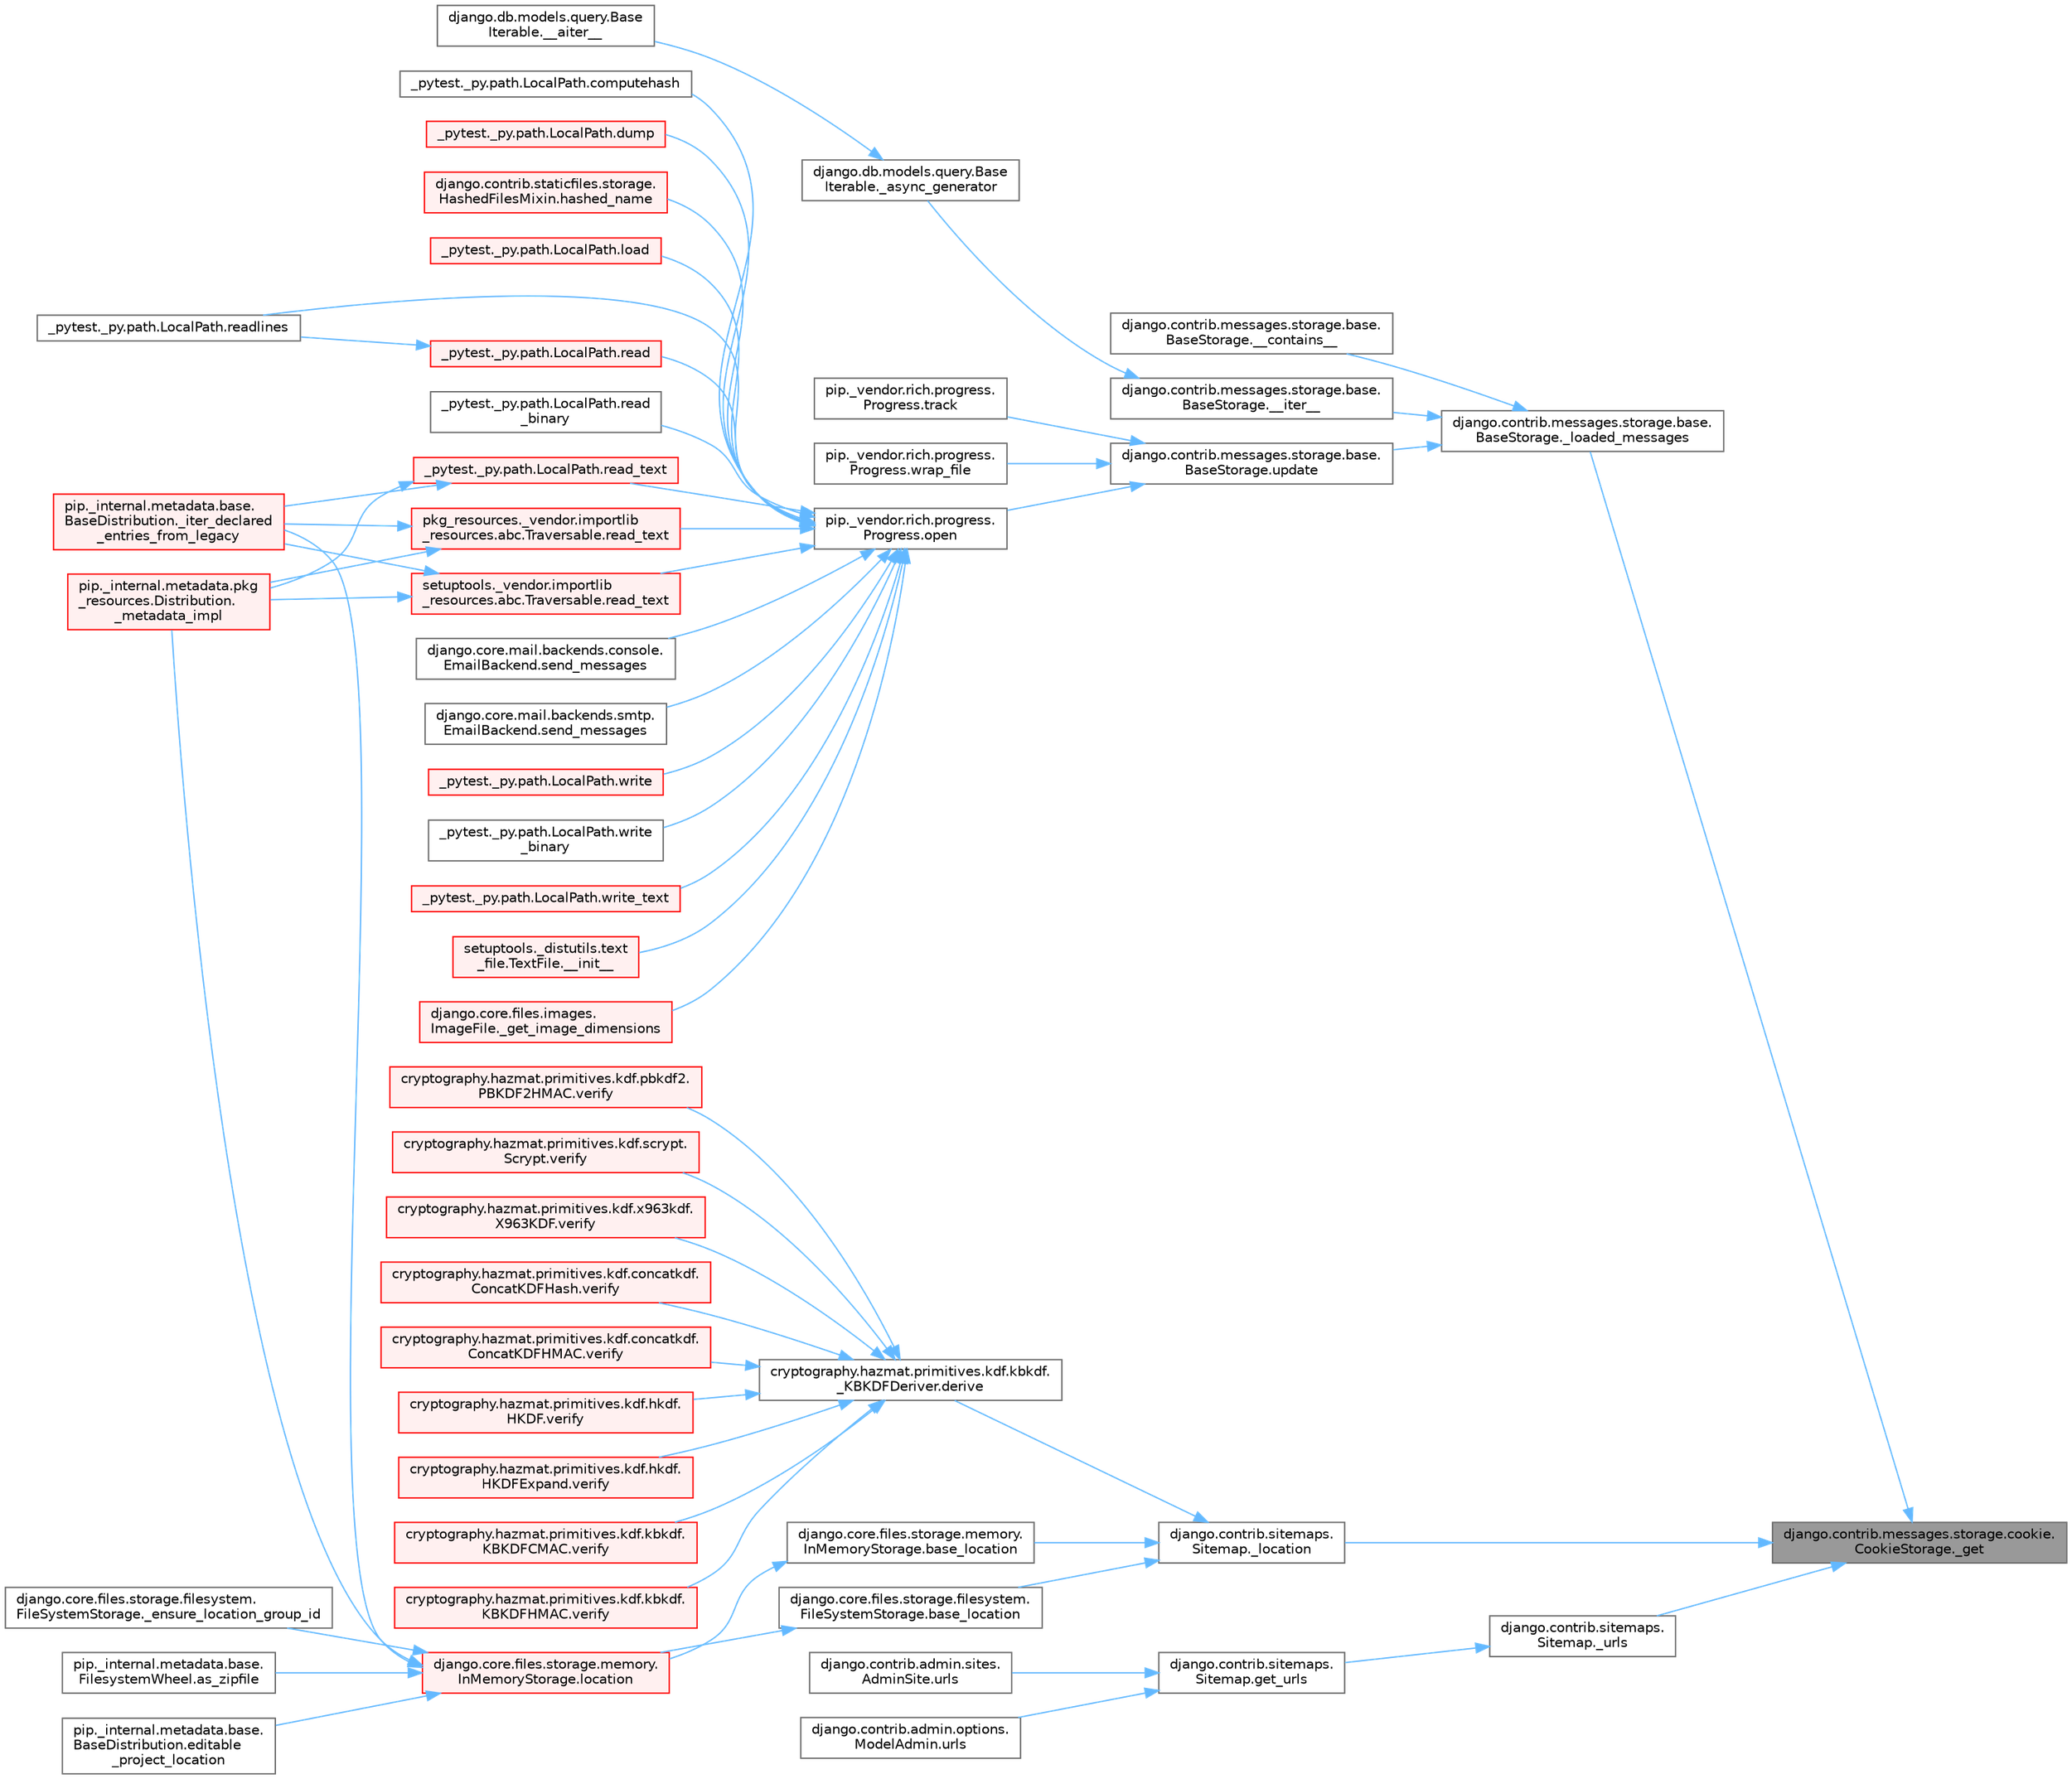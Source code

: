 digraph "django.contrib.messages.storage.cookie.CookieStorage._get"
{
 // LATEX_PDF_SIZE
  bgcolor="transparent";
  edge [fontname=Helvetica,fontsize=10,labelfontname=Helvetica,labelfontsize=10];
  node [fontname=Helvetica,fontsize=10,shape=box,height=0.2,width=0.4];
  rankdir="RL";
  Node1 [id="Node000001",label="django.contrib.messages.storage.cookie.\lCookieStorage._get",height=0.2,width=0.4,color="gray40", fillcolor="grey60", style="filled", fontcolor="black",tooltip=" "];
  Node1 -> Node2 [id="edge1_Node000001_Node000002",dir="back",color="steelblue1",style="solid",tooltip=" "];
  Node2 [id="Node000002",label="django.contrib.messages.storage.base.\lBaseStorage._loaded_messages",height=0.2,width=0.4,color="grey40", fillcolor="white", style="filled",URL="$classdjango_1_1contrib_1_1messages_1_1storage_1_1base_1_1_base_storage.html#aae271e69706ef6bcb050affc180b81e1",tooltip=" "];
  Node2 -> Node3 [id="edge2_Node000002_Node000003",dir="back",color="steelblue1",style="solid",tooltip=" "];
  Node3 [id="Node000003",label="django.contrib.messages.storage.base.\lBaseStorage.__contains__",height=0.2,width=0.4,color="grey40", fillcolor="white", style="filled",URL="$classdjango_1_1contrib_1_1messages_1_1storage_1_1base_1_1_base_storage.html#aa0b6fbe6aacbe913194613f52754053d",tooltip=" "];
  Node2 -> Node4 [id="edge3_Node000002_Node000004",dir="back",color="steelblue1",style="solid",tooltip=" "];
  Node4 [id="Node000004",label="django.contrib.messages.storage.base.\lBaseStorage.__iter__",height=0.2,width=0.4,color="grey40", fillcolor="white", style="filled",URL="$classdjango_1_1contrib_1_1messages_1_1storage_1_1base_1_1_base_storage.html#a89c594a6d79beed25f3396208bd84400",tooltip=" "];
  Node4 -> Node5 [id="edge4_Node000004_Node000005",dir="back",color="steelblue1",style="solid",tooltip=" "];
  Node5 [id="Node000005",label="django.db.models.query.Base\lIterable._async_generator",height=0.2,width=0.4,color="grey40", fillcolor="white", style="filled",URL="$classdjango_1_1db_1_1models_1_1query_1_1_base_iterable.html#a3ecc2267976bc6628d1fe84d78355144",tooltip=" "];
  Node5 -> Node6 [id="edge5_Node000005_Node000006",dir="back",color="steelblue1",style="solid",tooltip=" "];
  Node6 [id="Node000006",label="django.db.models.query.Base\lIterable.__aiter__",height=0.2,width=0.4,color="grey40", fillcolor="white", style="filled",URL="$classdjango_1_1db_1_1models_1_1query_1_1_base_iterable.html#a43cb23849277ca87b702f8431492e8d9",tooltip=" "];
  Node2 -> Node7 [id="edge6_Node000002_Node000007",dir="back",color="steelblue1",style="solid",tooltip=" "];
  Node7 [id="Node000007",label="django.contrib.messages.storage.base.\lBaseStorage.update",height=0.2,width=0.4,color="grey40", fillcolor="white", style="filled",URL="$classdjango_1_1contrib_1_1messages_1_1storage_1_1base_1_1_base_storage.html#a6e7b6b257bc8af4bd1d58d53235679a2",tooltip=" "];
  Node7 -> Node8 [id="edge7_Node000007_Node000008",dir="back",color="steelblue1",style="solid",tooltip=" "];
  Node8 [id="Node000008",label="pip._vendor.rich.progress.\lProgress.open",height=0.2,width=0.4,color="grey40", fillcolor="white", style="filled",URL="$classpip_1_1__vendor_1_1rich_1_1progress_1_1_progress.html#a204bface9fc63d04e72844b751bcd8e3",tooltip=" "];
  Node8 -> Node9 [id="edge8_Node000008_Node000009",dir="back",color="steelblue1",style="solid",tooltip=" "];
  Node9 [id="Node000009",label="setuptools._distutils.text\l_file.TextFile.__init__",height=0.2,width=0.4,color="red", fillcolor="#FFF0F0", style="filled",URL="$classsetuptools_1_1__distutils_1_1text__file_1_1_text_file.html#aeb26f34e394b4e658295391382cc8813",tooltip=" "];
  Node8 -> Node41 [id="edge9_Node000008_Node000041",dir="back",color="steelblue1",style="solid",tooltip=" "];
  Node41 [id="Node000041",label="django.core.files.images.\lImageFile._get_image_dimensions",height=0.2,width=0.4,color="red", fillcolor="#FFF0F0", style="filled",URL="$classdjango_1_1core_1_1files_1_1images_1_1_image_file.html#a2832e2235f63c851f4652a4ea59ec924",tooltip=" "];
  Node8 -> Node816 [id="edge10_Node000008_Node000816",dir="back",color="steelblue1",style="solid",tooltip=" "];
  Node816 [id="Node000816",label="_pytest._py.path.LocalPath.computehash",height=0.2,width=0.4,color="grey40", fillcolor="white", style="filled",URL="$class__pytest_1_1__py_1_1path_1_1_local_path.html#aa82d067bed26e6655d315d858254160b",tooltip=" "];
  Node8 -> Node817 [id="edge11_Node000008_Node000817",dir="back",color="steelblue1",style="solid",tooltip=" "];
  Node817 [id="Node000817",label="_pytest._py.path.LocalPath.dump",height=0.2,width=0.4,color="red", fillcolor="#FFF0F0", style="filled",URL="$class__pytest_1_1__py_1_1path_1_1_local_path.html#a2f45e7b54f2823ed6746a19107ae68b4",tooltip=" "];
  Node8 -> Node559 [id="edge12_Node000008_Node000559",dir="back",color="steelblue1",style="solid",tooltip=" "];
  Node559 [id="Node000559",label="django.contrib.staticfiles.storage.\lHashedFilesMixin.hashed_name",height=0.2,width=0.4,color="red", fillcolor="#FFF0F0", style="filled",URL="$classdjango_1_1contrib_1_1staticfiles_1_1storage_1_1_hashed_files_mixin.html#aa30283e5d1a2177cf975b44ae95e45e4",tooltip=" "];
  Node8 -> Node819 [id="edge13_Node000008_Node000819",dir="back",color="steelblue1",style="solid",tooltip=" "];
  Node819 [id="Node000819",label="_pytest._py.path.LocalPath.load",height=0.2,width=0.4,color="red", fillcolor="#FFF0F0", style="filled",URL="$class__pytest_1_1__py_1_1path_1_1_local_path.html#a284b118886fe9a033c146647826faf72",tooltip=" "];
  Node8 -> Node820 [id="edge14_Node000008_Node000820",dir="back",color="steelblue1",style="solid",tooltip=" "];
  Node820 [id="Node000820",label="_pytest._py.path.LocalPath.read",height=0.2,width=0.4,color="red", fillcolor="#FFF0F0", style="filled",URL="$class__pytest_1_1__py_1_1path_1_1_local_path.html#a8640b65f715ce8a258379deb78a68fd8",tooltip=" "];
  Node820 -> Node1107 [id="edge15_Node000820_Node001107",dir="back",color="steelblue1",style="solid",tooltip=" "];
  Node1107 [id="Node001107",label="_pytest._py.path.LocalPath.readlines",height=0.2,width=0.4,color="grey40", fillcolor="white", style="filled",URL="$class__pytest_1_1__py_1_1path_1_1_local_path.html#ab4ae86092b85919c6d43e793d049c3b3",tooltip=" "];
  Node8 -> Node856 [id="edge16_Node000008_Node000856",dir="back",color="steelblue1",style="solid",tooltip=" "];
  Node856 [id="Node000856",label="_pytest._py.path.LocalPath.read\l_binary",height=0.2,width=0.4,color="grey40", fillcolor="white", style="filled",URL="$class__pytest_1_1__py_1_1path_1_1_local_path.html#adc47986c47c70f2b5889b85af157cd59",tooltip=" "];
  Node8 -> Node857 [id="edge17_Node000008_Node000857",dir="back",color="steelblue1",style="solid",tooltip=" "];
  Node857 [id="Node000857",label="_pytest._py.path.LocalPath.read_text",height=0.2,width=0.4,color="red", fillcolor="#FFF0F0", style="filled",URL="$class__pytest_1_1__py_1_1path_1_1_local_path.html#aea3efa14b998c32e27f6604263858398",tooltip=" "];
  Node857 -> Node615 [id="edge18_Node000857_Node000615",dir="back",color="steelblue1",style="solid",tooltip=" "];
  Node615 [id="Node000615",label="pip._internal.metadata.base.\lBaseDistribution._iter_declared\l_entries_from_legacy",height=0.2,width=0.4,color="red", fillcolor="#FFF0F0", style="filled",URL="$classpip_1_1__internal_1_1metadata_1_1base_1_1_base_distribution.html#afe1092a9a3492091a1532c8907ccd9e8",tooltip=" "];
  Node857 -> Node858 [id="edge19_Node000857_Node000858",dir="back",color="steelblue1",style="solid",tooltip=" "];
  Node858 [id="Node000858",label="pip._internal.metadata.pkg\l_resources.Distribution.\l_metadata_impl",height=0.2,width=0.4,color="red", fillcolor="#FFF0F0", style="filled",URL="$classpip_1_1__internal_1_1metadata_1_1pkg__resources_1_1_distribution.html#a7d4ae76260de7d1936446c407277ad5b",tooltip=" "];
  Node8 -> Node1131 [id="edge20_Node000008_Node001131",dir="back",color="steelblue1",style="solid",tooltip=" "];
  Node1131 [id="Node001131",label="pkg_resources._vendor.importlib\l_resources.abc.Traversable.read_text",height=0.2,width=0.4,color="red", fillcolor="#FFF0F0", style="filled",URL="$classpkg__resources_1_1__vendor_1_1importlib__resources_1_1abc_1_1_traversable.html#a2fa0982edeea4b5f1a38953c1d81f10b",tooltip=" "];
  Node1131 -> Node615 [id="edge21_Node001131_Node000615",dir="back",color="steelblue1",style="solid",tooltip=" "];
  Node1131 -> Node858 [id="edge22_Node001131_Node000858",dir="back",color="steelblue1",style="solid",tooltip=" "];
  Node8 -> Node1380 [id="edge23_Node000008_Node001380",dir="back",color="steelblue1",style="solid",tooltip=" "];
  Node1380 [id="Node001380",label="setuptools._vendor.importlib\l_resources.abc.Traversable.read_text",height=0.2,width=0.4,color="red", fillcolor="#FFF0F0", style="filled",URL="$classsetuptools_1_1__vendor_1_1importlib__resources_1_1abc_1_1_traversable.html#aee408e70fdcc58915b97b67f3dd981a3",tooltip=" "];
  Node1380 -> Node615 [id="edge24_Node001380_Node000615",dir="back",color="steelblue1",style="solid",tooltip=" "];
  Node1380 -> Node858 [id="edge25_Node001380_Node000858",dir="back",color="steelblue1",style="solid",tooltip=" "];
  Node8 -> Node1107 [id="edge26_Node000008_Node001107",dir="back",color="steelblue1",style="solid",tooltip=" "];
  Node8 -> Node1381 [id="edge27_Node000008_Node001381",dir="back",color="steelblue1",style="solid",tooltip=" "];
  Node1381 [id="Node001381",label="django.core.mail.backends.console.\lEmailBackend.send_messages",height=0.2,width=0.4,color="grey40", fillcolor="white", style="filled",URL="$classdjango_1_1core_1_1mail_1_1backends_1_1console_1_1_email_backend.html#ae3c7f922df87a228638e98cbb97a3deb",tooltip=" "];
  Node8 -> Node1382 [id="edge28_Node000008_Node001382",dir="back",color="steelblue1",style="solid",tooltip=" "];
  Node1382 [id="Node001382",label="django.core.mail.backends.smtp.\lEmailBackend.send_messages",height=0.2,width=0.4,color="grey40", fillcolor="white", style="filled",URL="$classdjango_1_1core_1_1mail_1_1backends_1_1smtp_1_1_email_backend.html#a0d829964e867581b24047266e5c3dca6",tooltip=" "];
  Node8 -> Node1383 [id="edge29_Node000008_Node001383",dir="back",color="steelblue1",style="solid",tooltip=" "];
  Node1383 [id="Node001383",label="_pytest._py.path.LocalPath.write",height=0.2,width=0.4,color="red", fillcolor="#FFF0F0", style="filled",URL="$class__pytest_1_1__py_1_1path_1_1_local_path.html#a8f782fcf3e7b991a42259724f3d25de2",tooltip=" "];
  Node8 -> Node1384 [id="edge30_Node000008_Node001384",dir="back",color="steelblue1",style="solid",tooltip=" "];
  Node1384 [id="Node001384",label="_pytest._py.path.LocalPath.write\l_binary",height=0.2,width=0.4,color="grey40", fillcolor="white", style="filled",URL="$class__pytest_1_1__py_1_1path_1_1_local_path.html#a7534a4f27649c991dcbf86175776d5d9",tooltip=" "];
  Node8 -> Node1385 [id="edge31_Node000008_Node001385",dir="back",color="steelblue1",style="solid",tooltip=" "];
  Node1385 [id="Node001385",label="_pytest._py.path.LocalPath.write_text",height=0.2,width=0.4,color="red", fillcolor="#FFF0F0", style="filled",URL="$class__pytest_1_1__py_1_1path_1_1_local_path.html#aa5dd623ba884ffb1a61b8a65bfb38d1f",tooltip=" "];
  Node7 -> Node542 [id="edge32_Node000007_Node000542",dir="back",color="steelblue1",style="solid",tooltip=" "];
  Node542 [id="Node000542",label="pip._vendor.rich.progress.\lProgress.track",height=0.2,width=0.4,color="grey40", fillcolor="white", style="filled",URL="$classpip_1_1__vendor_1_1rich_1_1progress_1_1_progress.html#aee9ea5592b98f74ebb5acb76bc499601",tooltip=" "];
  Node7 -> Node543 [id="edge33_Node000007_Node000543",dir="back",color="steelblue1",style="solid",tooltip=" "];
  Node543 [id="Node000543",label="pip._vendor.rich.progress.\lProgress.wrap_file",height=0.2,width=0.4,color="grey40", fillcolor="white", style="filled",URL="$classpip_1_1__vendor_1_1rich_1_1progress_1_1_progress.html#a53efbf901b66a0000b6d3fd0c53250be",tooltip=" "];
  Node1 -> Node3156 [id="edge34_Node000001_Node003156",dir="back",color="steelblue1",style="solid",tooltip=" "];
  Node3156 [id="Node003156",label="django.contrib.sitemaps.\lSitemap._location",height=0.2,width=0.4,color="grey40", fillcolor="white", style="filled",URL="$classdjango_1_1contrib_1_1sitemaps_1_1_sitemap.html#ad4d48aad160bd294701d80a07987fc7b",tooltip=" "];
  Node3156 -> Node3157 [id="edge35_Node003156_Node003157",dir="back",color="steelblue1",style="solid",tooltip=" "];
  Node3157 [id="Node003157",label="django.core.files.storage.filesystem.\lFileSystemStorage.base_location",height=0.2,width=0.4,color="grey40", fillcolor="white", style="filled",URL="$classdjango_1_1core_1_1files_1_1storage_1_1filesystem_1_1_file_system_storage.html#aab15e13dc9df22740960fa72aba72da5",tooltip=" "];
  Node3157 -> Node3158 [id="edge36_Node003157_Node003158",dir="back",color="steelblue1",style="solid",tooltip=" "];
  Node3158 [id="Node003158",label="django.core.files.storage.memory.\lInMemoryStorage.location",height=0.2,width=0.4,color="red", fillcolor="#FFF0F0", style="filled",URL="$classdjango_1_1core_1_1files_1_1storage_1_1memory_1_1_in_memory_storage.html#ac07879a754326faa2de48cb4929aec21",tooltip=" "];
  Node3158 -> Node3159 [id="edge37_Node003158_Node003159",dir="back",color="steelblue1",style="solid",tooltip=" "];
  Node3159 [id="Node003159",label="django.core.files.storage.filesystem.\lFileSystemStorage._ensure_location_group_id",height=0.2,width=0.4,color="grey40", fillcolor="white", style="filled",URL="$classdjango_1_1core_1_1files_1_1storage_1_1filesystem_1_1_file_system_storage.html#ada5408450b8d45745c1b0e5f4525c6f4",tooltip=" "];
  Node3158 -> Node615 [id="edge38_Node003158_Node000615",dir="back",color="steelblue1",style="solid",tooltip=" "];
  Node3158 -> Node858 [id="edge39_Node003158_Node000858",dir="back",color="steelblue1",style="solid",tooltip=" "];
  Node3158 -> Node3160 [id="edge40_Node003158_Node003160",dir="back",color="steelblue1",style="solid",tooltip=" "];
  Node3160 [id="Node003160",label="pip._internal.metadata.base.\lFilesystemWheel.as_zipfile",height=0.2,width=0.4,color="grey40", fillcolor="white", style="filled",URL="$classpip_1_1__internal_1_1metadata_1_1base_1_1_filesystem_wheel.html#a2edf7e9c5613ec85a815971d9f55ac82",tooltip=" "];
  Node3158 -> Node1134 [id="edge41_Node003158_Node001134",dir="back",color="steelblue1",style="solid",tooltip=" "];
  Node1134 [id="Node001134",label="pip._internal.metadata.base.\lBaseDistribution.editable\l_project_location",height=0.2,width=0.4,color="grey40", fillcolor="white", style="filled",URL="$classpip_1_1__internal_1_1metadata_1_1base_1_1_base_distribution.html#a59297eb536a210ff36a71d4dda673749",tooltip=" "];
  Node3156 -> Node3165 [id="edge42_Node003156_Node003165",dir="back",color="steelblue1",style="solid",tooltip=" "];
  Node3165 [id="Node003165",label="django.core.files.storage.memory.\lInMemoryStorage.base_location",height=0.2,width=0.4,color="grey40", fillcolor="white", style="filled",URL="$classdjango_1_1core_1_1files_1_1storage_1_1memory_1_1_in_memory_storage.html#a9602f1ede0aef08a10acc830af0caa7e",tooltip=" "];
  Node3165 -> Node3158 [id="edge43_Node003165_Node003158",dir="back",color="steelblue1",style="solid",tooltip=" "];
  Node3156 -> Node3166 [id="edge44_Node003156_Node003166",dir="back",color="steelblue1",style="solid",tooltip=" "];
  Node3166 [id="Node003166",label="cryptography.hazmat.primitives.kdf.kbkdf.\l_KBKDFDeriver.derive",height=0.2,width=0.4,color="grey40", fillcolor="white", style="filled",URL="$classcryptography_1_1hazmat_1_1primitives_1_1kdf_1_1kbkdf_1_1___k_b_k_d_f_deriver.html#a44ae0bc2dd2e2a18aff4870c69dfcf14",tooltip=" "];
  Node3166 -> Node3167 [id="edge45_Node003166_Node003167",dir="back",color="steelblue1",style="solid",tooltip=" "];
  Node3167 [id="Node003167",label="cryptography.hazmat.primitives.kdf.concatkdf.\lConcatKDFHash.verify",height=0.2,width=0.4,color="red", fillcolor="#FFF0F0", style="filled",URL="$classcryptography_1_1hazmat_1_1primitives_1_1kdf_1_1concatkdf_1_1_concat_k_d_f_hash.html#a872e664133e0cc33672c6fa5929f0bf8",tooltip=" "];
  Node3166 -> Node3168 [id="edge46_Node003166_Node003168",dir="back",color="steelblue1",style="solid",tooltip=" "];
  Node3168 [id="Node003168",label="cryptography.hazmat.primitives.kdf.concatkdf.\lConcatKDFHMAC.verify",height=0.2,width=0.4,color="red", fillcolor="#FFF0F0", style="filled",URL="$classcryptography_1_1hazmat_1_1primitives_1_1kdf_1_1concatkdf_1_1_concat_k_d_f_h_m_a_c.html#aa6a81903e1b96874301933bc996c78bd",tooltip=" "];
  Node3166 -> Node3169 [id="edge47_Node003166_Node003169",dir="back",color="steelblue1",style="solid",tooltip=" "];
  Node3169 [id="Node003169",label="cryptography.hazmat.primitives.kdf.hkdf.\lHKDF.verify",height=0.2,width=0.4,color="red", fillcolor="#FFF0F0", style="filled",URL="$classcryptography_1_1hazmat_1_1primitives_1_1kdf_1_1hkdf_1_1_h_k_d_f.html#a7ac8bf663d79e3c30b68d44331902304",tooltip=" "];
  Node3166 -> Node3170 [id="edge48_Node003166_Node003170",dir="back",color="steelblue1",style="solid",tooltip=" "];
  Node3170 [id="Node003170",label="cryptography.hazmat.primitives.kdf.hkdf.\lHKDFExpand.verify",height=0.2,width=0.4,color="red", fillcolor="#FFF0F0", style="filled",URL="$classcryptography_1_1hazmat_1_1primitives_1_1kdf_1_1hkdf_1_1_h_k_d_f_expand.html#a74f916e6649372a432769965a7e01fea",tooltip=" "];
  Node3166 -> Node3171 [id="edge49_Node003166_Node003171",dir="back",color="steelblue1",style="solid",tooltip=" "];
  Node3171 [id="Node003171",label="cryptography.hazmat.primitives.kdf.kbkdf.\lKBKDFCMAC.verify",height=0.2,width=0.4,color="red", fillcolor="#FFF0F0", style="filled",URL="$classcryptography_1_1hazmat_1_1primitives_1_1kdf_1_1kbkdf_1_1_k_b_k_d_f_c_m_a_c.html#ab97e9dff30b4fe2752f1457c582fb0e3",tooltip=" "];
  Node3166 -> Node3172 [id="edge50_Node003166_Node003172",dir="back",color="steelblue1",style="solid",tooltip=" "];
  Node3172 [id="Node003172",label="cryptography.hazmat.primitives.kdf.kbkdf.\lKBKDFHMAC.verify",height=0.2,width=0.4,color="red", fillcolor="#FFF0F0", style="filled",URL="$classcryptography_1_1hazmat_1_1primitives_1_1kdf_1_1kbkdf_1_1_k_b_k_d_f_h_m_a_c.html#a34c59907c93650471d5ef56197cc0522",tooltip=" "];
  Node3166 -> Node3173 [id="edge51_Node003166_Node003173",dir="back",color="steelblue1",style="solid",tooltip=" "];
  Node3173 [id="Node003173",label="cryptography.hazmat.primitives.kdf.pbkdf2.\lPBKDF2HMAC.verify",height=0.2,width=0.4,color="red", fillcolor="#FFF0F0", style="filled",URL="$classcryptography_1_1hazmat_1_1primitives_1_1kdf_1_1pbkdf2_1_1_p_b_k_d_f2_h_m_a_c.html#a26ff66523aee7cc3fca19575bd6e7d8d",tooltip=" "];
  Node3166 -> Node3174 [id="edge52_Node003166_Node003174",dir="back",color="steelblue1",style="solid",tooltip=" "];
  Node3174 [id="Node003174",label="cryptography.hazmat.primitives.kdf.scrypt.\lScrypt.verify",height=0.2,width=0.4,color="red", fillcolor="#FFF0F0", style="filled",URL="$classcryptography_1_1hazmat_1_1primitives_1_1kdf_1_1scrypt_1_1_scrypt.html#ae148c4ac37fb38bf45f8c62fde18a9f7",tooltip=" "];
  Node3166 -> Node3175 [id="edge53_Node003166_Node003175",dir="back",color="steelblue1",style="solid",tooltip=" "];
  Node3175 [id="Node003175",label="cryptography.hazmat.primitives.kdf.x963kdf.\lX963KDF.verify",height=0.2,width=0.4,color="red", fillcolor="#FFF0F0", style="filled",URL="$classcryptography_1_1hazmat_1_1primitives_1_1kdf_1_1x963kdf_1_1_x963_k_d_f.html#a8b414f7fece75f6a933b19e9240d695d",tooltip=" "];
  Node1 -> Node3176 [id="edge54_Node000001_Node003176",dir="back",color="steelblue1",style="solid",tooltip=" "];
  Node3176 [id="Node003176",label="django.contrib.sitemaps.\lSitemap._urls",height=0.2,width=0.4,color="grey40", fillcolor="white", style="filled",URL="$classdjango_1_1contrib_1_1sitemaps_1_1_sitemap.html#af9e8bf42e915324bc9040a1223a499e5",tooltip=" "];
  Node3176 -> Node3177 [id="edge55_Node003176_Node003177",dir="back",color="steelblue1",style="solid",tooltip=" "];
  Node3177 [id="Node003177",label="django.contrib.sitemaps.\lSitemap.get_urls",height=0.2,width=0.4,color="grey40", fillcolor="white", style="filled",URL="$classdjango_1_1contrib_1_1sitemaps_1_1_sitemap.html#adf0582b6b190c92d1b65c14c97d464f2",tooltip=" "];
  Node3177 -> Node1193 [id="edge56_Node003177_Node001193",dir="back",color="steelblue1",style="solid",tooltip=" "];
  Node1193 [id="Node001193",label="django.contrib.admin.options.\lModelAdmin.urls",height=0.2,width=0.4,color="grey40", fillcolor="white", style="filled",URL="$classdjango_1_1contrib_1_1admin_1_1options_1_1_model_admin.html#acb0acd66eaa0285cb84a9725337e0461",tooltip=" "];
  Node3177 -> Node1194 [id="edge57_Node003177_Node001194",dir="back",color="steelblue1",style="solid",tooltip=" "];
  Node1194 [id="Node001194",label="django.contrib.admin.sites.\lAdminSite.urls",height=0.2,width=0.4,color="grey40", fillcolor="white", style="filled",URL="$classdjango_1_1contrib_1_1admin_1_1sites_1_1_admin_site.html#a5779602ab3f5e37505aa669f7e7d61d3",tooltip=" "];
}
